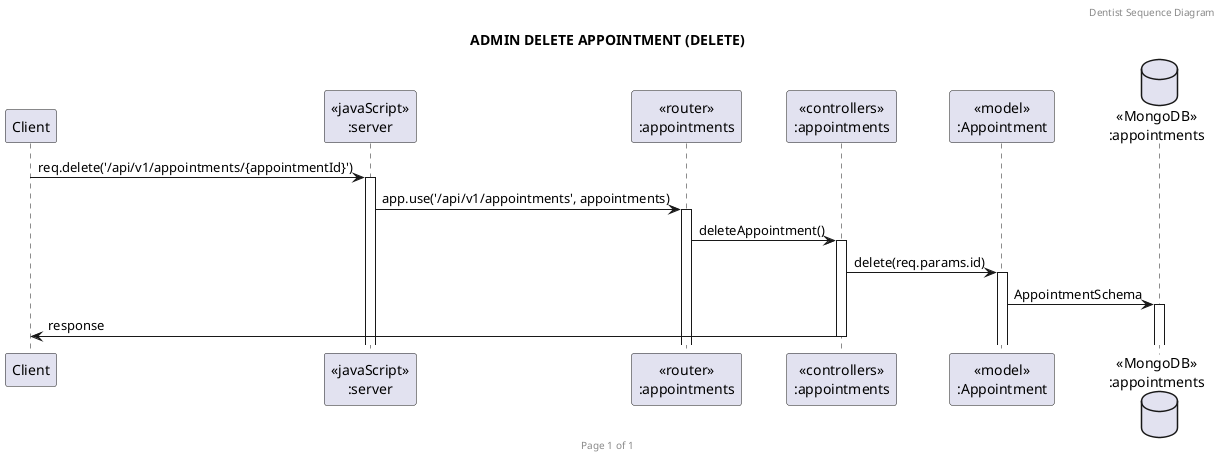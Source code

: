 @startuml ADMIN DELETE APPOINTMENT (DELETE)

header Dentist Sequence Diagram
footer Page %page% of %lastpage%
title "ADMIN DELETE APPOINTMENT (DELETE)"

participant "Client" as client
participant "<<javaScript>>\n:server" as server
participant "<<router>>\n:appointments" as routerAppointments
participant "<<controllers>>\n:appointments" as controllersAppointments
participant "<<model>>\n:Appointment" as modelAppointment
database "<<MongoDB>>\n:appointments" as AppointmentsDatabase

client->server ++:req.delete('/api/v1/appointments/{appointmentId}')
server->routerAppointments ++:app.use('/api/v1/appointments', appointments)
routerAppointments -> controllersAppointments ++:deleteAppointment()
controllersAppointments->modelAppointment ++:delete(req.params.id)
modelAppointment ->AppointmentsDatabase ++: AppointmentSchema
controllersAppointments->client --:response


@enduml
